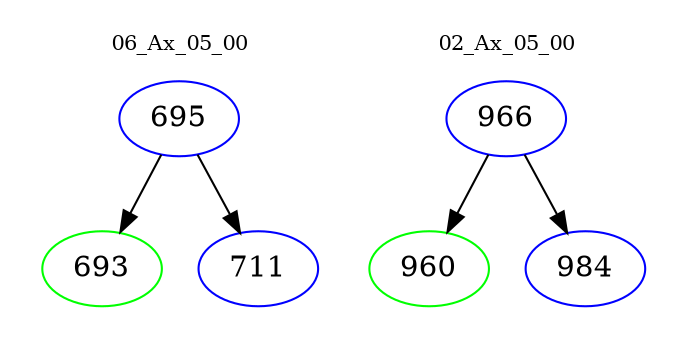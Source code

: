 digraph{
subgraph cluster_0 {
color = white
label = "06_Ax_05_00";
fontsize=10;
T0_695 [label="695", color="blue"]
T0_695 -> T0_693 [color="black"]
T0_693 [label="693", color="green"]
T0_695 -> T0_711 [color="black"]
T0_711 [label="711", color="blue"]
}
subgraph cluster_1 {
color = white
label = "02_Ax_05_00";
fontsize=10;
T1_966 [label="966", color="blue"]
T1_966 -> T1_960 [color="black"]
T1_960 [label="960", color="green"]
T1_966 -> T1_984 [color="black"]
T1_984 [label="984", color="blue"]
}
}
